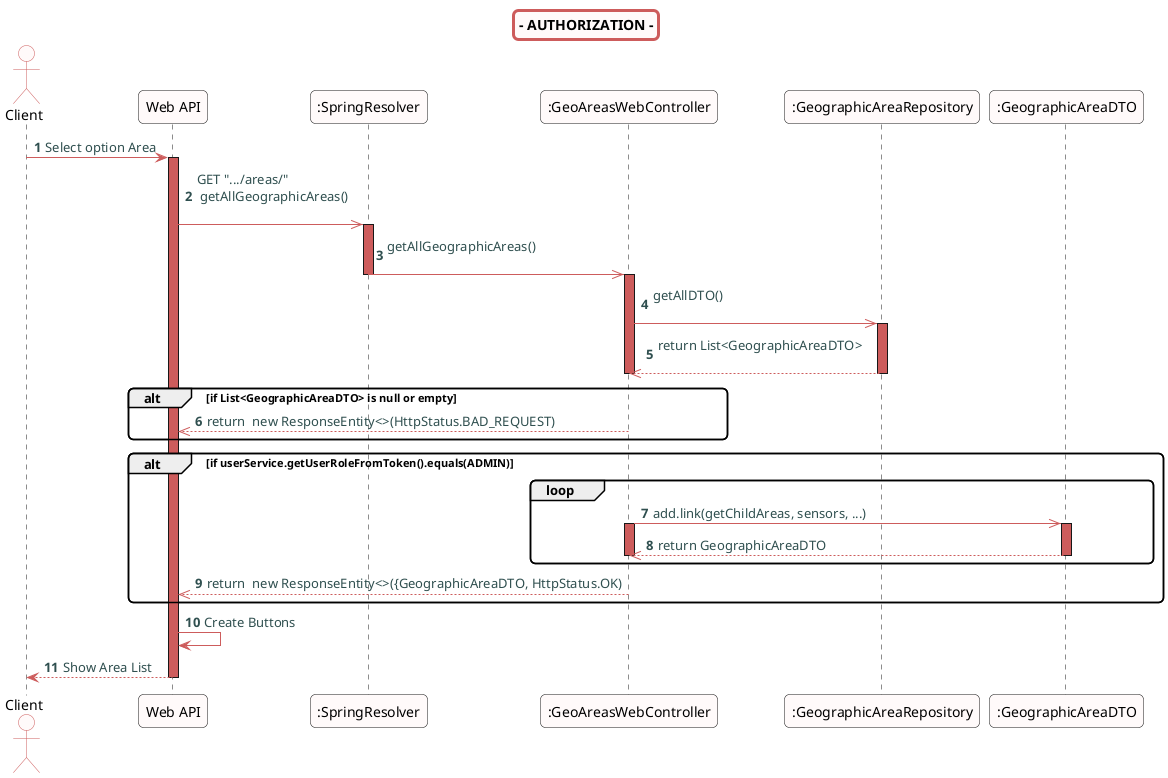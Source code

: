 @startuml
skinparam titleBorderRoundCorner 10
skinparam titleBorderThickness 3
skinparam titleBorderColor indianred
skinparam titleBackgroundColor snow
skinparam FontName quicksand

skinparam actor {
  BorderColor indianred
  backgroundColor Snow
  }

skinparam sequence {
  LifeLineBackgroundColor indianred
  ParticipantBackgroundColor snow
}

skinparam roundcorner 10

skinparam component {
  arrowThickness 1
  ArrowFontName Verdana
  ArrowColor indianred
  ArrowFontColor darkslategrey
}


title - AUTHORIZATION -

autonumber

actor "Client"

"Client" -> "Web API": Select option Area

activate "Web API"
"Web API" ->> ":SpringResolver":  GET ".../areas/" \n getAllGeographicAreas() \n
activate ":SpringResolver"
":SpringResolver" ->> ":GeoAreasWebController": getAllGeographicAreas() \n
deactivate ":SpringResolver"
activate ":GeoAreasWebController"
":GeoAreasWebController" ->> ":GeographicAreaRepository": getAllDTO() \n
activate ":GeographicAreaRepository"
":GeographicAreaRepository" -->> ":GeoAreasWebController":  return List<GeographicAreaDTO> \n
deactivate ":GeographicAreaRepository"
deactivate ":GeoAreasWebController"
alt if List<GeographicAreaDTO> is null or empty
":GeoAreasWebController" -->> "Web API": return  new ResponseEntity<>(HttpStatus.BAD_REQUEST)
end


alt if userService.getUserRoleFromToken().equals(ADMIN)
loop

":GeoAreasWebController" ->> ":GeographicAreaDTO": add.link(getChildAreas, sensors, ...)
activate ":GeoAreasWebController"
activate ":GeographicAreaDTO"
":GeographicAreaDTO" -->> ":GeoAreasWebController": return GeographicAreaDTO
deactivate ":GeographicAreaDTO"
deactivate ":GeoAreasWebController"
end
":GeoAreasWebController" -->> "Web API": return  new ResponseEntity<>({GeographicAreaDTO, HttpStatus.OK)
end
"Web API" -> "Web API": Create Buttons
"Web API" --> "Client": Show Area List
deactivate "Web API"

@enduml